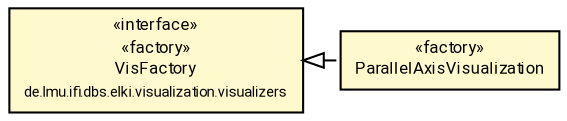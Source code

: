 #!/usr/local/bin/dot
#
# Class diagram 
# Generated by UMLGraph version R5_7_2-60-g0e99a6 (http://www.spinellis.gr/umlgraph/)
#

digraph G {
	graph [fontnames="svg"]
	edge [fontname="Roboto",fontsize=7,labelfontname="Roboto",labelfontsize=7,color="black"];
	node [fontname="Roboto",fontcolor="black",fontsize=8,shape=plaintext,margin=0,width=0,height=0];
	nodesep=0.15;
	ranksep=0.25;
	rankdir=LR;
	// de.lmu.ifi.dbs.elki.visualization.visualizers.parallel.ParallelAxisVisualization
	c7954537 [label=<<table title="de.lmu.ifi.dbs.elki.visualization.visualizers.parallel.ParallelAxisVisualization" border="0" cellborder="1" cellspacing="0" cellpadding="2" bgcolor="lemonChiffon" href="ParallelAxisVisualization.html" target="_parent">
		<tr><td><table border="0" cellspacing="0" cellpadding="1">
		<tr><td align="center" balign="center"> &#171;factory&#187; </td></tr>
		<tr><td align="center" balign="center"> <font face="Roboto">ParallelAxisVisualization</font> </td></tr>
		</table></td></tr>
		</table>>, URL="ParallelAxisVisualization.html"];
	// de.lmu.ifi.dbs.elki.visualization.visualizers.VisFactory
	c7954618 [label=<<table title="de.lmu.ifi.dbs.elki.visualization.visualizers.VisFactory" border="0" cellborder="1" cellspacing="0" cellpadding="2" bgcolor="LemonChiffon" href="../VisFactory.html" target="_parent">
		<tr><td><table border="0" cellspacing="0" cellpadding="1">
		<tr><td align="center" balign="center"> &#171;interface&#187; </td></tr>
		<tr><td align="center" balign="center"> &#171;factory&#187; </td></tr>
		<tr><td align="center" balign="center"> <font face="Roboto">VisFactory</font> </td></tr>
		<tr><td align="center" balign="center"> <font face="Roboto" point-size="7.0">de.lmu.ifi.dbs.elki.visualization.visualizers</font> </td></tr>
		</table></td></tr>
		</table>>, URL="../VisFactory.html"];
	// de.lmu.ifi.dbs.elki.visualization.visualizers.parallel.ParallelAxisVisualization implements de.lmu.ifi.dbs.elki.visualization.visualizers.VisFactory
	c7954618 -> c7954537 [arrowtail=empty,style=dashed,dir=back,weight=9];
}


